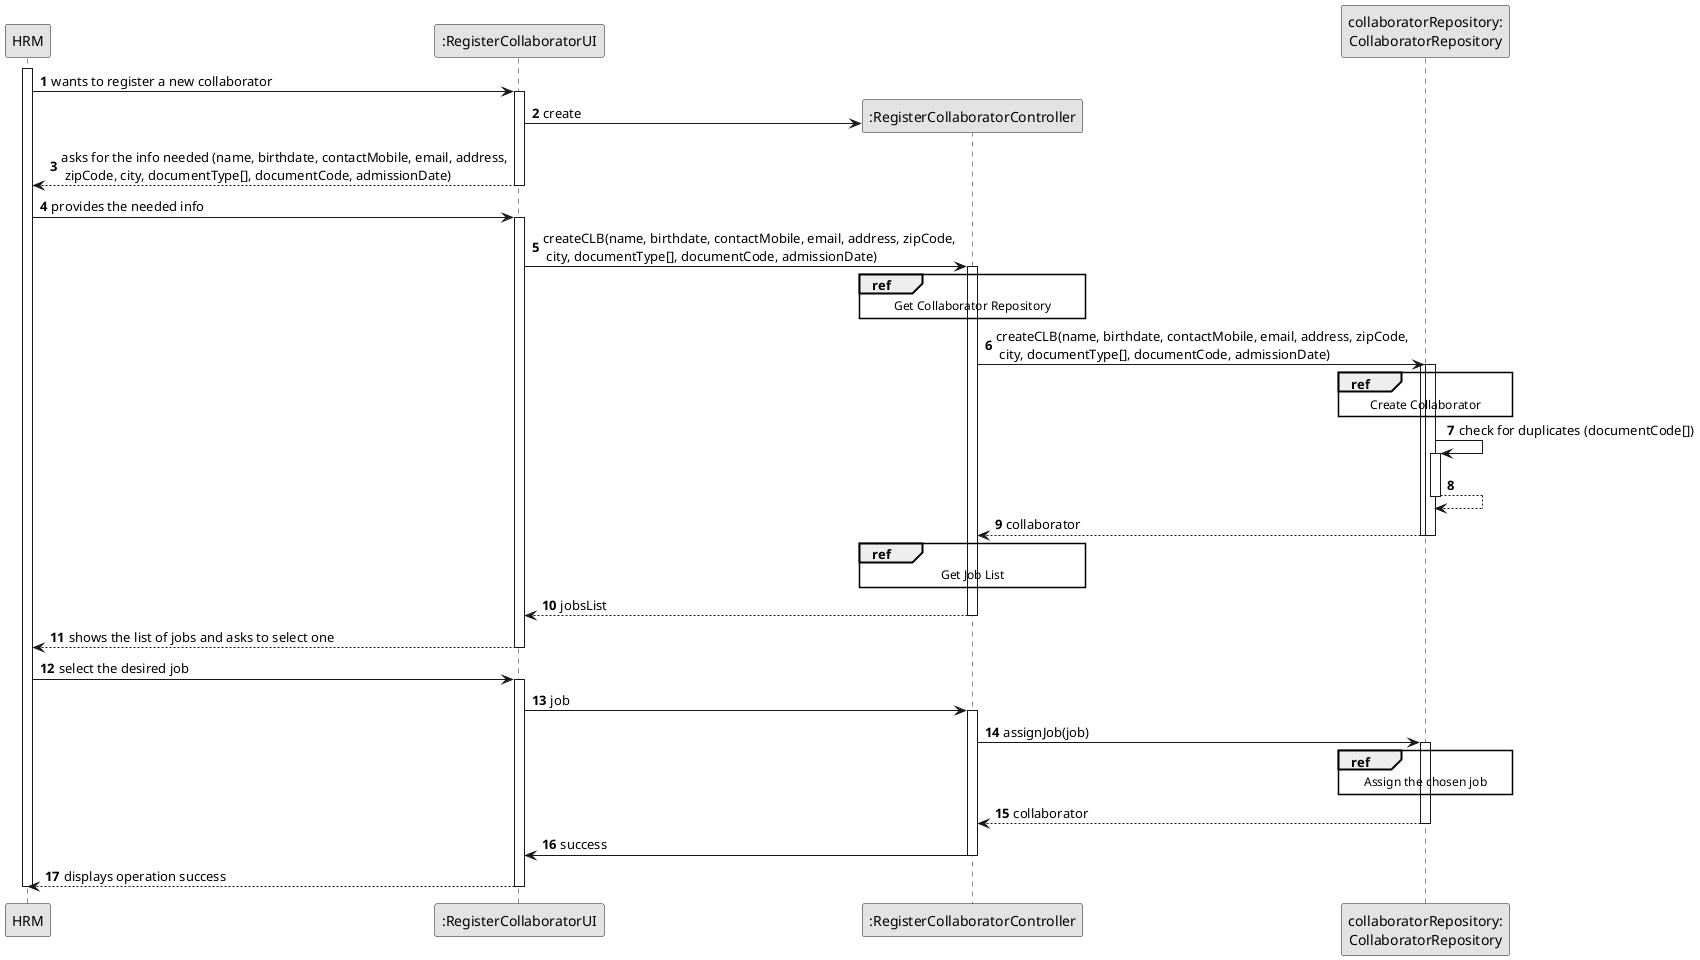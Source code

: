 @startuml
skinparam monochrome true
skinparam packageStyle rectangle
skinparam shadowing false

autonumber

participant "HRM" as HRM
participant ":RegisterCollaboratorUI" as UI
participant ":RegisterCollaboratorController" as CTRL

participant "collaboratorRepository:\nCollaboratorRepository" as CLBREP


activate HRM

HRM -> UI : wants to register a new collaborator
activate UI

UI -> CTRL** : create

UI --> HRM : asks for the info needed (name, birthdate, contactMobile, email, address,\n zipCode, city, documentType[], documentCode, admissionDate)
deactivate UI

HRM -> UI : provides the needed info
activate UI

'UI --> HRM : shows a verification dialog
'HRM -> UI : confirms collaborator creation

UI -> CTRL : createCLB(name, birthdate, contactMobile, email, address, zipCode,\n city, documentType[], documentCode, admissionDate)
activate CTRL

        ref over CTRL
            Get Collaborator Repository
        end ref

CTRL -> CLBREP : createCLB(name, birthdate, contactMobile, email, address, zipCode,\n city, documentType[], documentCode, admissionDate)

activate CLBREP
        ref over CLBREP
            Create Collaborator
        end ref

activate CLBREP

CLBREP -> CLBREP : check for duplicates (documentCode[])
activate CLBREP

CLBREP --> CLBREP
deactivate CLBREP

CLBREP --> CTRL : collaborator
deactivate CLBREP

deactivate CLBREP

ref over CTRL
                         Get Job List
                     end ref

CTRL -->UI : jobsList
deactivate CTRL

UI --> HRM : shows the list of jobs and asks to select one
deactivate UI

HRM -> UI : select the desired job
activate UI

UI -> CTRL : job
activate CTRL

CTRL ->CLBREP : assignJob(job)
activate CLBREP

        ref over CLBREP
            Assign the chosen job
        end ref

CLBREP --> CTRL : collaborator
deactivate CLBREP

CTRL -> UI : success
deactivate CTRL

UI --> HRM : displays operation success
deactivate UI
deactivate HRM
@enduml
